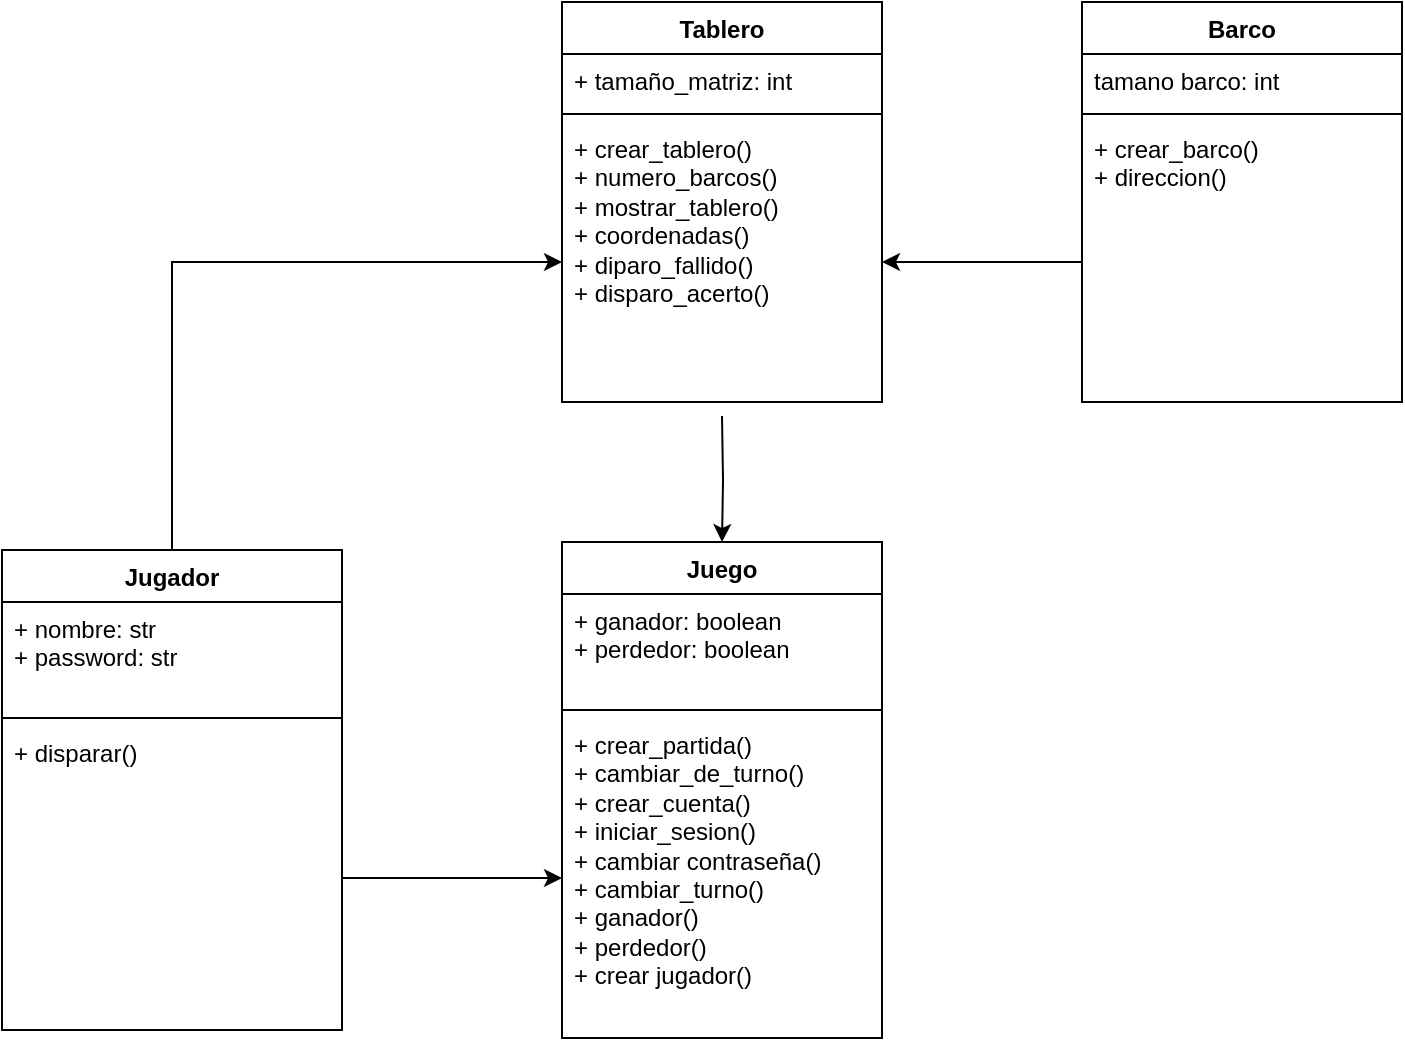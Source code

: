 <mxfile version="26.1.0">
  <diagram name="Página-1" id="UggPJkZmqfOD0Qh_XLz-">
    <mxGraphModel dx="1254" dy="1719" grid="1" gridSize="10" guides="1" tooltips="1" connect="1" arrows="1" fold="1" page="1" pageScale="1" pageWidth="827" pageHeight="1169" math="0" shadow="0">
      <root>
        <mxCell id="0" />
        <mxCell id="1" parent="0" />
        <mxCell id="AmYnD38H8xkXSLAy4ZOU-1" value="Juego" style="swimlane;fontStyle=1;align=center;verticalAlign=top;childLayout=stackLayout;horizontal=1;startSize=26;horizontalStack=0;resizeParent=1;resizeParentMax=0;resizeLast=0;collapsible=1;marginBottom=0;whiteSpace=wrap;html=1;" parent="1" vertex="1">
          <mxGeometry x="370" y="230" width="160" height="248" as="geometry" />
        </mxCell>
        <mxCell id="AmYnD38H8xkXSLAy4ZOU-2" value="&lt;div&gt;&lt;span style=&quot;background-color: transparent; color: light-dark(rgb(0, 0, 0), rgb(255, 255, 255));&quot;&gt;+ ganador: boolean&lt;/span&gt;&lt;/div&gt;&lt;div&gt;+ perdedor: boolean&lt;/div&gt;&lt;div&gt;&lt;div&gt;&lt;br&gt;&lt;/div&gt;&lt;div&gt;&lt;/div&gt;&lt;/div&gt;" style="text;strokeColor=none;fillColor=none;align=left;verticalAlign=top;spacingLeft=4;spacingRight=4;overflow=hidden;rotatable=0;points=[[0,0.5],[1,0.5]];portConstraint=eastwest;whiteSpace=wrap;html=1;" parent="AmYnD38H8xkXSLAy4ZOU-1" vertex="1">
          <mxGeometry y="26" width="160" height="54" as="geometry" />
        </mxCell>
        <mxCell id="AmYnD38H8xkXSLAy4ZOU-3" value="" style="line;strokeWidth=1;fillColor=none;align=left;verticalAlign=middle;spacingTop=-1;spacingLeft=3;spacingRight=3;rotatable=0;labelPosition=right;points=[];portConstraint=eastwest;strokeColor=inherit;" parent="AmYnD38H8xkXSLAy4ZOU-1" vertex="1">
          <mxGeometry y="80" width="160" height="8" as="geometry" />
        </mxCell>
        <mxCell id="AmYnD38H8xkXSLAy4ZOU-4" value="+ crear_partida()&lt;div&gt;+ cambiar_de_turno()&lt;/div&gt;&lt;div&gt;+ crear_cuenta()&lt;/div&gt;&lt;div&gt;+ iniciar_sesion()&lt;/div&gt;&lt;div&gt;+ cambiar contraseña()&lt;/div&gt;&lt;div&gt;+ cambiar_turno()&lt;/div&gt;&lt;div&gt;+ ganador()&lt;/div&gt;&lt;div&gt;+ perdedor()&lt;/div&gt;&lt;div&gt;+ crear jugador()&lt;/div&gt;&lt;div&gt;&lt;br&gt;&lt;/div&gt;" style="text;strokeColor=none;fillColor=none;align=left;verticalAlign=top;spacingLeft=4;spacingRight=4;overflow=hidden;rotatable=0;points=[[0,0.5],[1,0.5]];portConstraint=eastwest;whiteSpace=wrap;html=1;" parent="AmYnD38H8xkXSLAy4ZOU-1" vertex="1">
          <mxGeometry y="88" width="160" height="160" as="geometry" />
        </mxCell>
        <mxCell id="AmYnD38H8xkXSLAy4ZOU-30" style="edgeStyle=orthogonalEdgeStyle;rounded=0;orthogonalLoop=1;jettySize=auto;html=1;entryX=0.5;entryY=0;entryDx=0;entryDy=0;" parent="1" target="AmYnD38H8xkXSLAy4ZOU-1" edge="1">
          <mxGeometry relative="1" as="geometry">
            <mxPoint x="450" y="167" as="sourcePoint" />
          </mxGeometry>
        </mxCell>
        <mxCell id="AmYnD38H8xkXSLAy4ZOU-45" style="edgeStyle=orthogonalEdgeStyle;rounded=0;orthogonalLoop=1;jettySize=auto;html=1;entryX=0;entryY=0.5;entryDx=0;entryDy=0;" parent="1" source="AmYnD38H8xkXSLAy4ZOU-24" target="AmYnD38H8xkXSLAy4ZOU-37" edge="1">
          <mxGeometry relative="1" as="geometry" />
        </mxCell>
        <mxCell id="AmYnD38H8xkXSLAy4ZOU-24" value="Jugador" style="swimlane;fontStyle=1;align=center;verticalAlign=top;childLayout=stackLayout;horizontal=1;startSize=26;horizontalStack=0;resizeParent=1;resizeParentMax=0;resizeLast=0;collapsible=1;marginBottom=0;whiteSpace=wrap;html=1;" parent="1" vertex="1">
          <mxGeometry x="90" y="234" width="170" height="240" as="geometry" />
        </mxCell>
        <mxCell id="AmYnD38H8xkXSLAy4ZOU-25" value="+ nombre: str&lt;div&gt;&lt;span style=&quot;background-color: transparent; color: light-dark(rgb(0, 0, 0), rgb(255, 255, 255));&quot;&gt;+ password: str&lt;/span&gt;&lt;/div&gt;&lt;div&gt;&lt;br&gt;&lt;/div&gt;" style="text;strokeColor=none;fillColor=none;align=left;verticalAlign=top;spacingLeft=4;spacingRight=4;overflow=hidden;rotatable=0;points=[[0,0.5],[1,0.5]];portConstraint=eastwest;whiteSpace=wrap;html=1;" parent="AmYnD38H8xkXSLAy4ZOU-24" vertex="1">
          <mxGeometry y="26" width="170" height="54" as="geometry" />
        </mxCell>
        <mxCell id="AmYnD38H8xkXSLAy4ZOU-26" value="" style="line;strokeWidth=1;fillColor=none;align=left;verticalAlign=middle;spacingTop=-1;spacingLeft=3;spacingRight=3;rotatable=0;labelPosition=right;points=[];portConstraint=eastwest;strokeColor=inherit;" parent="AmYnD38H8xkXSLAy4ZOU-24" vertex="1">
          <mxGeometry y="80" width="170" height="8" as="geometry" />
        </mxCell>
        <mxCell id="AmYnD38H8xkXSLAy4ZOU-27" value="+ disparar()" style="text;strokeColor=none;fillColor=none;align=left;verticalAlign=top;spacingLeft=4;spacingRight=4;overflow=hidden;rotatable=0;points=[[0,0.5],[1,0.5]];portConstraint=eastwest;whiteSpace=wrap;html=1;" parent="AmYnD38H8xkXSLAy4ZOU-24" vertex="1">
          <mxGeometry y="88" width="170" height="152" as="geometry" />
        </mxCell>
        <mxCell id="AmYnD38H8xkXSLAy4ZOU-34" value="Tablero" style="swimlane;fontStyle=1;align=center;verticalAlign=top;childLayout=stackLayout;horizontal=1;startSize=26;horizontalStack=0;resizeParent=1;resizeParentMax=0;resizeLast=0;collapsible=1;marginBottom=0;whiteSpace=wrap;html=1;" parent="1" vertex="1">
          <mxGeometry x="370" y="-40" width="160" height="200" as="geometry" />
        </mxCell>
        <mxCell id="AmYnD38H8xkXSLAy4ZOU-35" value="+ tamaño_matriz: int&lt;div&gt;&lt;br&gt;&lt;/div&gt;" style="text;strokeColor=none;fillColor=none;align=left;verticalAlign=top;spacingLeft=4;spacingRight=4;overflow=hidden;rotatable=0;points=[[0,0.5],[1,0.5]];portConstraint=eastwest;whiteSpace=wrap;html=1;" parent="AmYnD38H8xkXSLAy4ZOU-34" vertex="1">
          <mxGeometry y="26" width="160" height="26" as="geometry" />
        </mxCell>
        <mxCell id="AmYnD38H8xkXSLAy4ZOU-36" value="" style="line;strokeWidth=1;fillColor=none;align=left;verticalAlign=middle;spacingTop=-1;spacingLeft=3;spacingRight=3;rotatable=0;labelPosition=right;points=[];portConstraint=eastwest;strokeColor=inherit;" parent="AmYnD38H8xkXSLAy4ZOU-34" vertex="1">
          <mxGeometry y="52" width="160" height="8" as="geometry" />
        </mxCell>
        <mxCell id="AmYnD38H8xkXSLAy4ZOU-37" value="+ crear_tablero()&lt;div&gt;+ numero_barcos()&lt;/div&gt;&lt;div&gt;&lt;span style=&quot;background-color: transparent; color: light-dark(rgb(0, 0, 0), rgb(255, 255, 255));&quot;&gt;+ mostrar_tablero()&lt;/span&gt;&lt;/div&gt;&lt;div&gt;+ coordenadas()&lt;/div&gt;&lt;div&gt;+ diparo_fallido()&lt;/div&gt;&lt;div&gt;+ disparo_acerto()&lt;/div&gt;&lt;div&gt;&lt;br&gt;&lt;/div&gt;&lt;div&gt;&lt;br&gt;&lt;/div&gt;&lt;div&gt;&lt;br&gt;&lt;/div&gt;" style="text;strokeColor=none;fillColor=none;align=left;verticalAlign=top;spacingLeft=4;spacingRight=4;overflow=hidden;rotatable=0;points=[[0,0.5],[1,0.5]];portConstraint=eastwest;whiteSpace=wrap;html=1;" parent="AmYnD38H8xkXSLAy4ZOU-34" vertex="1">
          <mxGeometry y="60" width="160" height="140" as="geometry" />
        </mxCell>
        <mxCell id="AmYnD38H8xkXSLAy4ZOU-44" style="edgeStyle=orthogonalEdgeStyle;rounded=0;orthogonalLoop=1;jettySize=auto;html=1;entryX=0;entryY=0.5;entryDx=0;entryDy=0;" parent="1" source="AmYnD38H8xkXSLAy4ZOU-27" target="AmYnD38H8xkXSLAy4ZOU-4" edge="1">
          <mxGeometry relative="1" as="geometry" />
        </mxCell>
        <mxCell id="0YJP8zsa7M7JijgX_TRi-1" value="Barco" style="swimlane;fontStyle=1;align=center;verticalAlign=top;childLayout=stackLayout;horizontal=1;startSize=26;horizontalStack=0;resizeParent=1;resizeParentMax=0;resizeLast=0;collapsible=1;marginBottom=0;whiteSpace=wrap;html=1;" vertex="1" parent="1">
          <mxGeometry x="630" y="-40" width="160" height="200" as="geometry" />
        </mxCell>
        <mxCell id="0YJP8zsa7M7JijgX_TRi-2" value="tamano barco: int" style="text;strokeColor=none;fillColor=none;align=left;verticalAlign=top;spacingLeft=4;spacingRight=4;overflow=hidden;rotatable=0;points=[[0,0.5],[1,0.5]];portConstraint=eastwest;whiteSpace=wrap;html=1;" vertex="1" parent="0YJP8zsa7M7JijgX_TRi-1">
          <mxGeometry y="26" width="160" height="26" as="geometry" />
        </mxCell>
        <mxCell id="0YJP8zsa7M7JijgX_TRi-3" value="" style="line;strokeWidth=1;fillColor=none;align=left;verticalAlign=middle;spacingTop=-1;spacingLeft=3;spacingRight=3;rotatable=0;labelPosition=right;points=[];portConstraint=eastwest;strokeColor=inherit;" vertex="1" parent="0YJP8zsa7M7JijgX_TRi-1">
          <mxGeometry y="52" width="160" height="8" as="geometry" />
        </mxCell>
        <mxCell id="0YJP8zsa7M7JijgX_TRi-4" value="+ crear_barco()&lt;div&gt;+ direccion()&lt;/div&gt;" style="text;strokeColor=none;fillColor=none;align=left;verticalAlign=top;spacingLeft=4;spacingRight=4;overflow=hidden;rotatable=0;points=[[0,0.5],[1,0.5]];portConstraint=eastwest;whiteSpace=wrap;html=1;" vertex="1" parent="0YJP8zsa7M7JijgX_TRi-1">
          <mxGeometry y="60" width="160" height="140" as="geometry" />
        </mxCell>
        <mxCell id="0YJP8zsa7M7JijgX_TRi-5" style="edgeStyle=orthogonalEdgeStyle;rounded=0;orthogonalLoop=1;jettySize=auto;html=1;entryX=1;entryY=0.5;entryDx=0;entryDy=0;" edge="1" parent="1" source="0YJP8zsa7M7JijgX_TRi-4" target="AmYnD38H8xkXSLAy4ZOU-37">
          <mxGeometry relative="1" as="geometry" />
        </mxCell>
      </root>
    </mxGraphModel>
  </diagram>
</mxfile>

